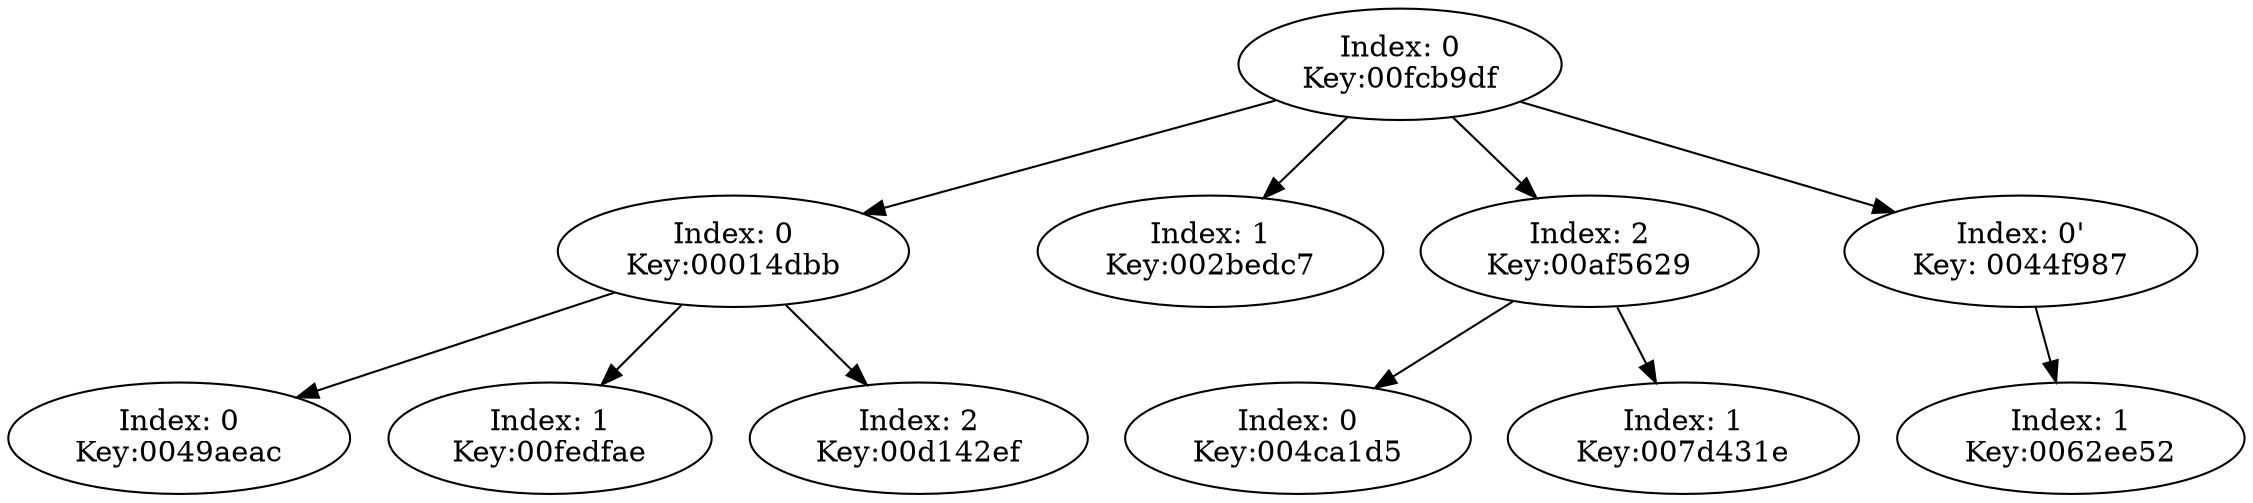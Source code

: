 digraph tree {
    "Index: 0
Key:00fcb9df";
    "Index: 0
Key:00014dbb";
    "Index: 0
Key:0049aeac";
    "Index: 1
Key:00fedfae";
    "Index: 2
Key:00d142ef";
    "Index: 1
Key:002bedc7";
    "Index: 2
Key:00af5629";
    "Index: 0
Key:004ca1d5";
    "Index: 1
Key:007d431e";
    "Index: 0'
Key: 0044f987";
    "Index: 1
Key:0062ee52";
    "Index: 0
Key:00fcb9df" -> "Index: 0
Key:00014dbb";
    "Index: 0
Key:00fcb9df" -> "Index: 1
Key:002bedc7";
    "Index: 0
Key:00fcb9df" -> "Index: 2
Key:00af5629";
    "Index: 0
Key:00fcb9df" -> "Index: 0'
Key: 0044f987";
    "Index: 0
Key:00014dbb" -> "Index: 0
Key:0049aeac";
    "Index: 0
Key:00014dbb" -> "Index: 1
Key:00fedfae";
    "Index: 0
Key:00014dbb" -> "Index: 2
Key:00d142ef";
    "Index: 2
Key:00af5629" -> "Index: 0
Key:004ca1d5";
    "Index: 2
Key:00af5629" -> "Index: 1
Key:007d431e";
    "Index: 0'
Key: 0044f987" -> "Index: 1
Key:0062ee52";
}
